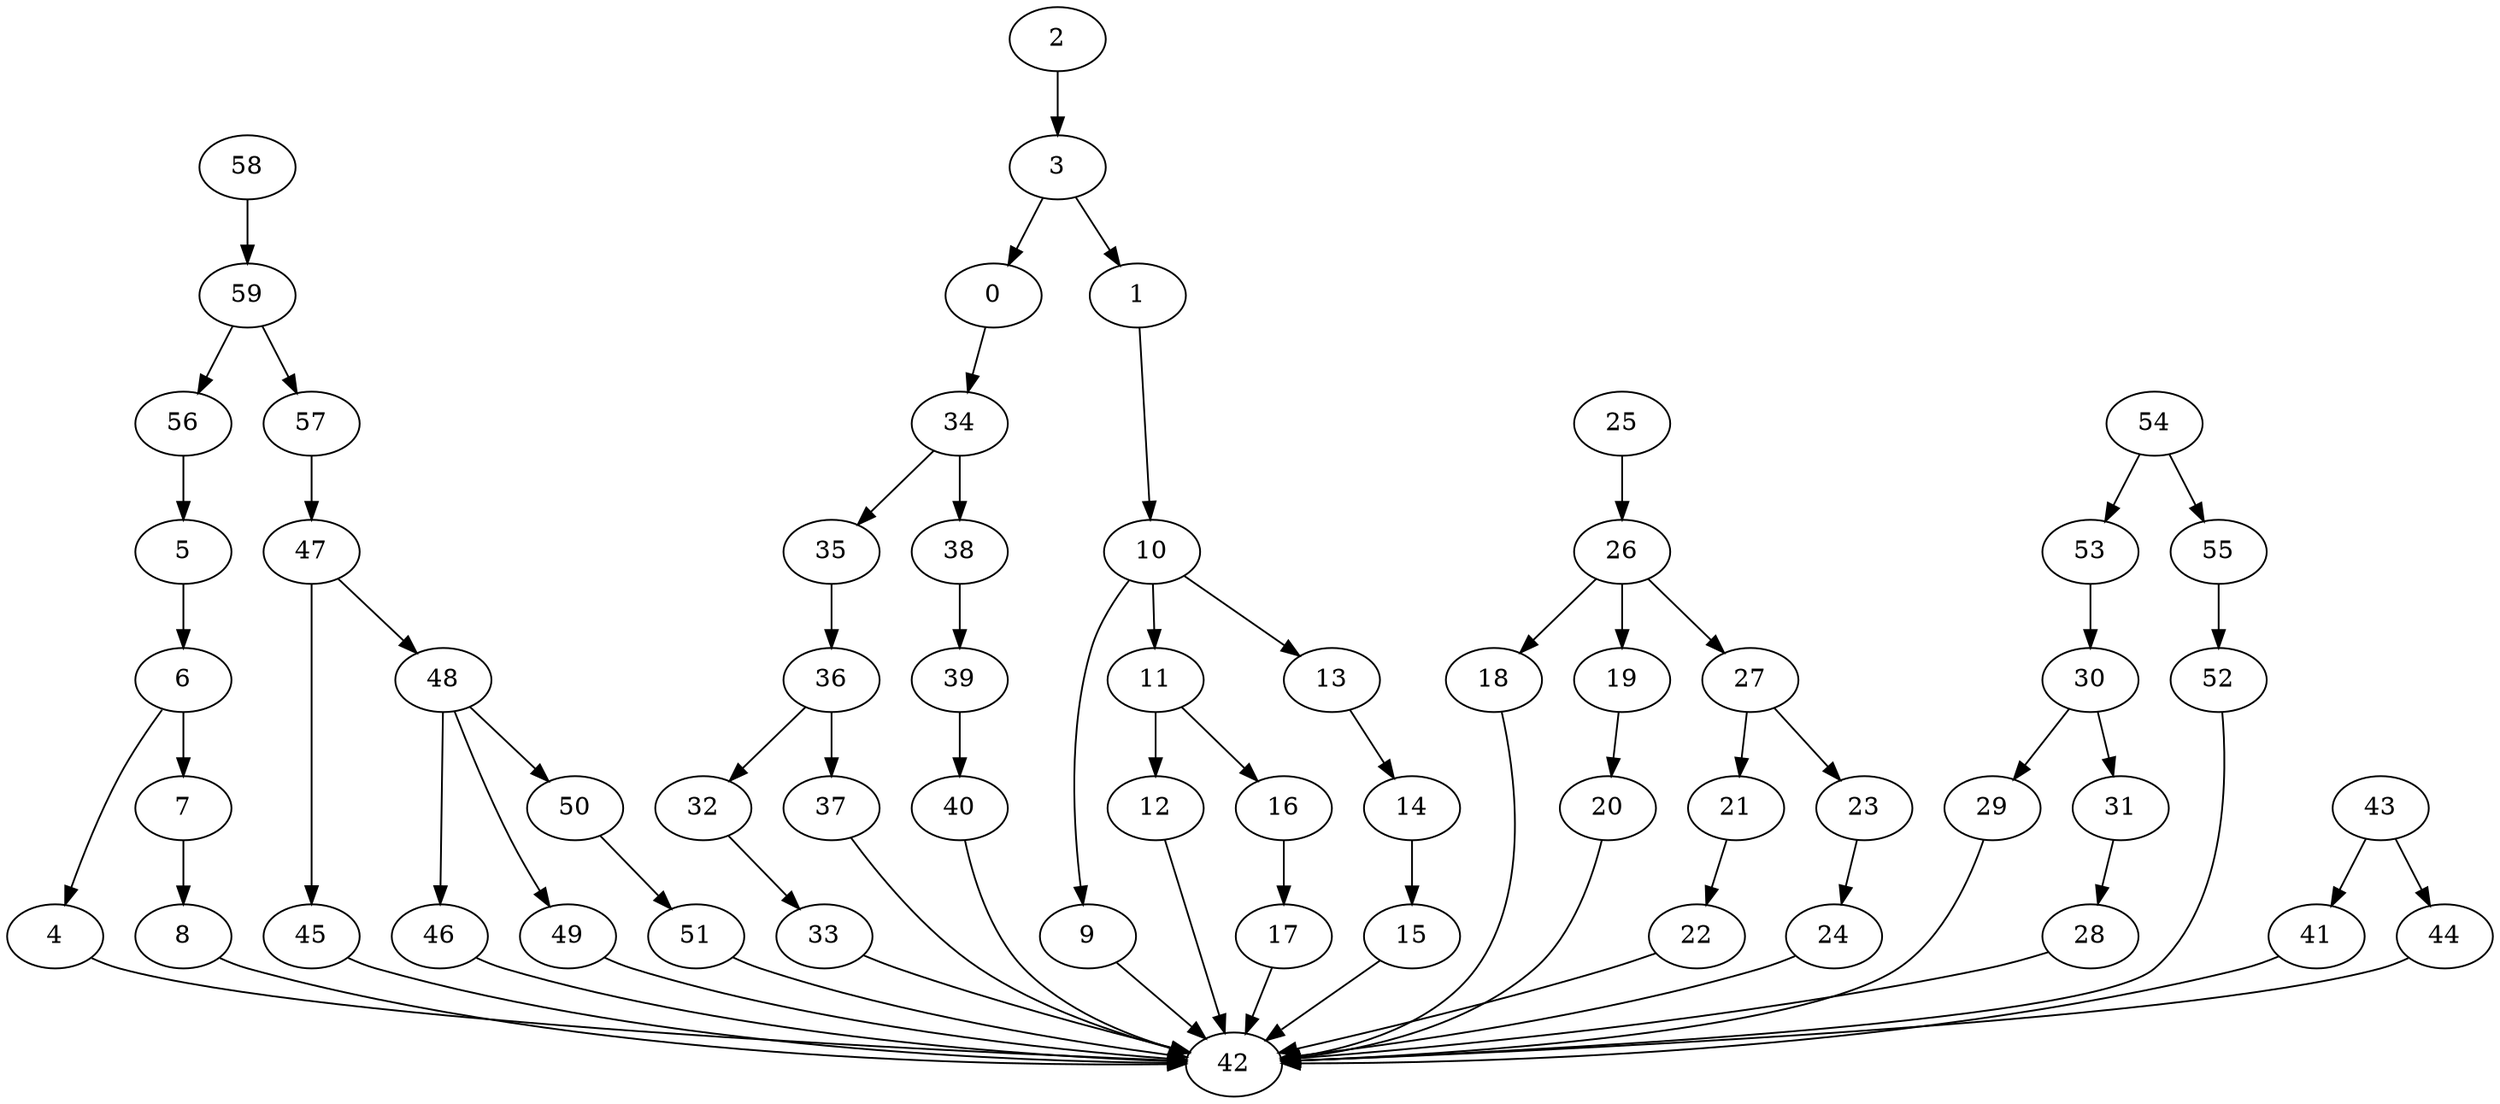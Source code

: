 strict digraph  {
0 [exec=119];
1 [exec=99];
2 [exec=92];
3 [exec=129];
4 [exec=121];
5 [exec=72];
6 [exec=190];
7 [exec=126];
8 [exec=51];
9 [exec=123];
10 [exec=160];
11 [exec=165];
12 [exec=91];
13 [exec=109];
14 [exec=128];
15 [exec=116];
16 [exec=61];
17 [exec=70];
18 [exec=170];
19 [exec=137];
20 [exec=87];
21 [exec=100];
22 [exec=67];
23 [exec=155];
24 [exec=101];
25 [exec=162];
26 [exec=120];
27 [exec=97];
28 [exec=121];
29 [exec=199];
30 [exec=110];
31 [exec=81];
32 [exec=141];
33 [exec=71];
34 [exec=123];
35 [exec=133];
36 [exec=54];
37 [exec=132];
38 [exec=123];
39 [exec=132];
40 [exec=89];
41 [exec=65];
42 [exec=64];
43 [exec=93];
44 [exec=88];
45 [exec=81];
46 [exec=185];
47 [exec=124];
48 [exec=154];
49 [exec=101];
50 [exec=172];
51 [exec=101];
52 [exec=163];
53 [exec=113];
54 [exec=159];
55 [exec=105];
56 [exec=82];
57 [exec=118];
58 [exec=65];
59 [exec=92];
0 -> 34  [comm=10];
1 -> 10  [comm=16];
2 -> 3  [comm=10];
3 -> 0  [comm=10];
3 -> 1  [comm=9];
4 -> 42  [comm=15];
5 -> 6  [comm=20];
6 -> 4  [comm=15];
6 -> 7  [comm=13];
7 -> 8  [comm=5];
8 -> 42  [comm=10];
9 -> 42  [comm=5];
10 -> 11  [comm=14];
10 -> 9  [comm=8];
10 -> 13  [comm=8];
11 -> 12  [comm=20];
11 -> 16  [comm=20];
12 -> 42  [comm=7];
13 -> 14  [comm=12];
14 -> 15  [comm=18];
15 -> 42  [comm=14];
16 -> 17  [comm=16];
17 -> 42  [comm=12];
18 -> 42  [comm=10];
19 -> 20  [comm=5];
20 -> 42  [comm=6];
21 -> 22  [comm=15];
22 -> 42  [comm=19];
23 -> 24  [comm=14];
24 -> 42  [comm=19];
25 -> 26  [comm=19];
26 -> 27  [comm=17];
26 -> 18  [comm=9];
26 -> 19  [comm=13];
27 -> 21  [comm=16];
27 -> 23  [comm=15];
28 -> 42  [comm=9];
29 -> 42  [comm=18];
30 -> 31  [comm=7];
30 -> 29  [comm=9];
31 -> 28  [comm=10];
32 -> 33  [comm=14];
33 -> 42  [comm=16];
34 -> 35  [comm=11];
34 -> 38  [comm=16];
35 -> 36  [comm=7];
36 -> 37  [comm=7];
36 -> 32  [comm=17];
37 -> 42  [comm=10];
38 -> 39  [comm=15];
39 -> 40  [comm=16];
40 -> 42  [comm=15];
41 -> 42  [comm=10];
43 -> 44  [comm=14];
43 -> 41  [comm=5];
44 -> 42  [comm=5];
45 -> 42  [comm=7];
46 -> 42  [comm=16];
47 -> 48  [comm=8];
47 -> 45  [comm=10];
48 -> 49  [comm=10];
48 -> 46  [comm=20];
48 -> 50  [comm=7];
49 -> 42  [comm=8];
50 -> 51  [comm=10];
51 -> 42  [comm=20];
52 -> 42  [comm=12];
53 -> 30  [comm=14];
54 -> 55  [comm=17];
54 -> 53  [comm=12];
55 -> 52  [comm=20];
56 -> 5  [comm=12];
57 -> 47  [comm=14];
58 -> 59  [comm=16];
59 -> 56  [comm=12];
59 -> 57  [comm=15];
}
